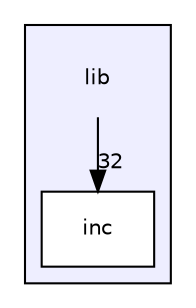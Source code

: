 digraph "lib" {
  compound=true
  node [ fontsize="10", fontname="Helvetica"];
  edge [ labelfontsize="10", labelfontname="Helvetica"];
  subgraph clusterdir_97aefd0d527b934f1d99a682da8fe6a9 {
    graph [ bgcolor="#eeeeff", pencolor="black", label="" URL="dir_97aefd0d527b934f1d99a682da8fe6a9.html"];
    dir_97aefd0d527b934f1d99a682da8fe6a9 [shape=plaintext label="lib"];
    dir_e28231055b5b43926a736e18480856e7 [shape=box label="inc" color="black" fillcolor="white" style="filled" URL="dir_e28231055b5b43926a736e18480856e7.html"];
  }
  dir_97aefd0d527b934f1d99a682da8fe6a9->dir_e28231055b5b43926a736e18480856e7 [headlabel="32", labeldistance=1.5 headhref="dir_000000_000001.html"];
}

